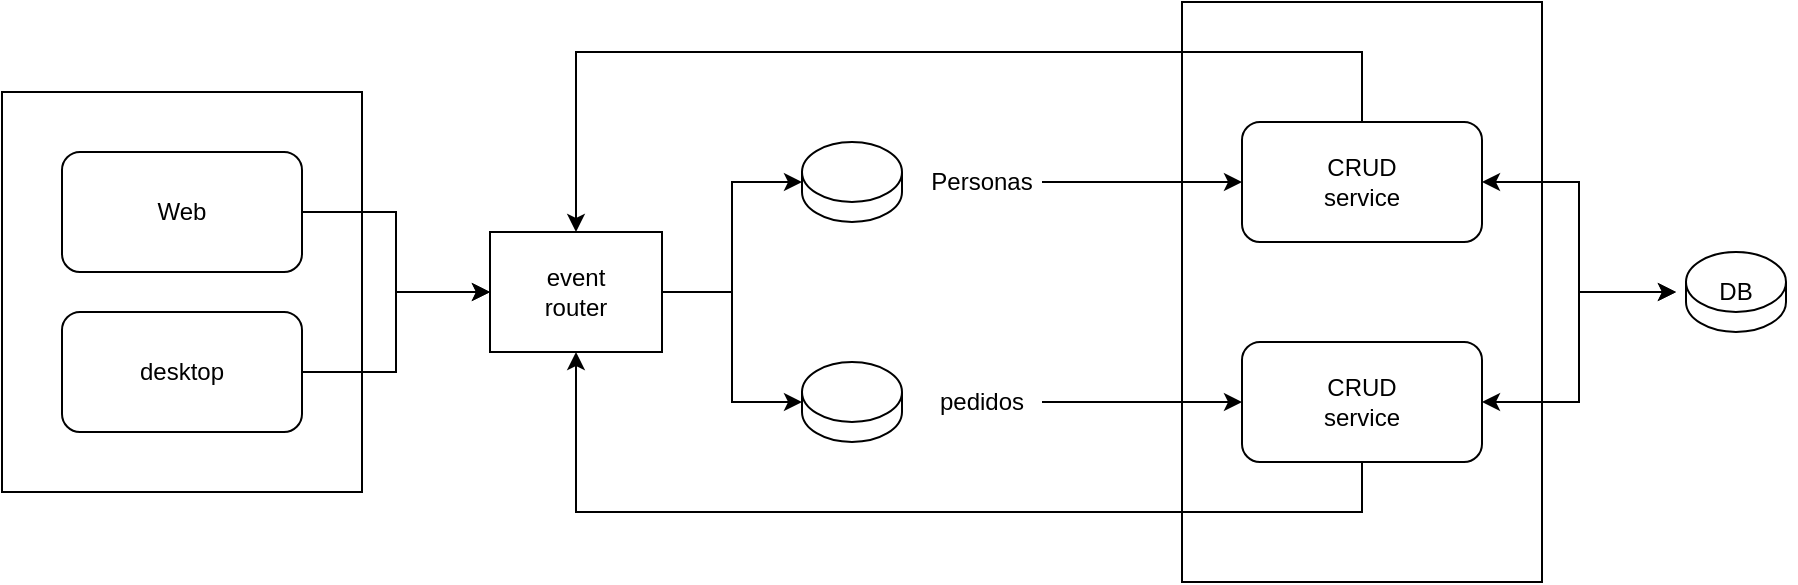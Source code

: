 <mxfile version="21.8.2" type="device">
  <diagram name="Página-1" id="QPfc8XHsK-Z7GaeQIMOa">
    <mxGraphModel dx="1050" dy="542" grid="1" gridSize="10" guides="1" tooltips="1" connect="1" arrows="1" fold="1" page="1" pageScale="1" pageWidth="827" pageHeight="1169" math="0" shadow="0">
      <root>
        <mxCell id="0" />
        <mxCell id="1" parent="0" />
        <mxCell id="018eueQMFiQzFAUqjAHk-25" value="" style="rounded=0;whiteSpace=wrap;html=1;" vertex="1" parent="1">
          <mxGeometry x="640" y="95" width="180" height="290" as="geometry" />
        </mxCell>
        <mxCell id="018eueQMFiQzFAUqjAHk-1" value="" style="rounded=0;whiteSpace=wrap;html=1;" vertex="1" parent="1">
          <mxGeometry x="50" y="140" width="180" height="200" as="geometry" />
        </mxCell>
        <mxCell id="018eueQMFiQzFAUqjAHk-8" style="edgeStyle=orthogonalEdgeStyle;rounded=0;orthogonalLoop=1;jettySize=auto;html=1;entryX=0;entryY=0.5;entryDx=0;entryDy=0;" edge="1" parent="1" source="018eueQMFiQzFAUqjAHk-3" target="018eueQMFiQzFAUqjAHk-6">
          <mxGeometry relative="1" as="geometry" />
        </mxCell>
        <mxCell id="018eueQMFiQzFAUqjAHk-3" value="Web" style="rounded=1;whiteSpace=wrap;html=1;" vertex="1" parent="1">
          <mxGeometry x="80" y="170" width="120" height="60" as="geometry" />
        </mxCell>
        <mxCell id="018eueQMFiQzFAUqjAHk-9" style="edgeStyle=orthogonalEdgeStyle;rounded=0;orthogonalLoop=1;jettySize=auto;html=1;entryX=0;entryY=0.5;entryDx=0;entryDy=0;" edge="1" parent="1" source="018eueQMFiQzFAUqjAHk-4" target="018eueQMFiQzFAUqjAHk-6">
          <mxGeometry relative="1" as="geometry" />
        </mxCell>
        <mxCell id="018eueQMFiQzFAUqjAHk-4" value="desktop" style="rounded=1;whiteSpace=wrap;html=1;" vertex="1" parent="1">
          <mxGeometry x="80" y="250" width="120" height="60" as="geometry" />
        </mxCell>
        <mxCell id="018eueQMFiQzFAUqjAHk-6" value="event&lt;br&gt;router" style="rounded=0;whiteSpace=wrap;html=1;" vertex="1" parent="1">
          <mxGeometry x="294" y="210" width="86" height="60" as="geometry" />
        </mxCell>
        <mxCell id="018eueQMFiQzFAUqjAHk-11" value="" style="shape=cylinder3;whiteSpace=wrap;html=1;boundedLbl=1;backgroundOutline=1;size=15;" vertex="1" parent="1">
          <mxGeometry x="450" y="165" width="50" height="40" as="geometry" />
        </mxCell>
        <mxCell id="018eueQMFiQzFAUqjAHk-27" style="edgeStyle=orthogonalEdgeStyle;rounded=0;orthogonalLoop=1;jettySize=auto;html=1;entryX=0;entryY=0.5;entryDx=0;entryDy=0;" edge="1" parent="1" source="018eueQMFiQzFAUqjAHk-12" target="018eueQMFiQzFAUqjAHk-17">
          <mxGeometry relative="1" as="geometry" />
        </mxCell>
        <mxCell id="018eueQMFiQzFAUqjAHk-12" value="Personas" style="text;html=1;strokeColor=none;fillColor=none;align=center;verticalAlign=middle;whiteSpace=wrap;rounded=0;" vertex="1" parent="1">
          <mxGeometry x="510" y="170" width="60" height="30" as="geometry" />
        </mxCell>
        <mxCell id="018eueQMFiQzFAUqjAHk-13" value="" style="shape=cylinder3;whiteSpace=wrap;html=1;boundedLbl=1;backgroundOutline=1;size=15;" vertex="1" parent="1">
          <mxGeometry x="450" y="275" width="50" height="40" as="geometry" />
        </mxCell>
        <mxCell id="018eueQMFiQzFAUqjAHk-28" style="edgeStyle=orthogonalEdgeStyle;rounded=0;orthogonalLoop=1;jettySize=auto;html=1;entryX=0;entryY=0.5;entryDx=0;entryDy=0;" edge="1" parent="1" source="018eueQMFiQzFAUqjAHk-14" target="018eueQMFiQzFAUqjAHk-18">
          <mxGeometry relative="1" as="geometry" />
        </mxCell>
        <mxCell id="018eueQMFiQzFAUqjAHk-14" value="pedidos" style="text;html=1;strokeColor=none;fillColor=none;align=center;verticalAlign=middle;whiteSpace=wrap;rounded=0;" vertex="1" parent="1">
          <mxGeometry x="510" y="280" width="60" height="30" as="geometry" />
        </mxCell>
        <mxCell id="018eueQMFiQzFAUqjAHk-15" style="edgeStyle=orthogonalEdgeStyle;rounded=0;orthogonalLoop=1;jettySize=auto;html=1;entryX=0;entryY=0.5;entryDx=0;entryDy=0;entryPerimeter=0;" edge="1" parent="1" source="018eueQMFiQzFAUqjAHk-6" target="018eueQMFiQzFAUqjAHk-11">
          <mxGeometry relative="1" as="geometry" />
        </mxCell>
        <mxCell id="018eueQMFiQzFAUqjAHk-16" style="edgeStyle=orthogonalEdgeStyle;rounded=0;orthogonalLoop=1;jettySize=auto;html=1;entryX=0;entryY=0.5;entryDx=0;entryDy=0;entryPerimeter=0;" edge="1" parent="1" source="018eueQMFiQzFAUqjAHk-6" target="018eueQMFiQzFAUqjAHk-13">
          <mxGeometry relative="1" as="geometry" />
        </mxCell>
        <mxCell id="018eueQMFiQzFAUqjAHk-19" style="edgeStyle=orthogonalEdgeStyle;rounded=0;orthogonalLoop=1;jettySize=auto;html=1;entryX=0.5;entryY=0;entryDx=0;entryDy=0;" edge="1" parent="1" source="018eueQMFiQzFAUqjAHk-17" target="018eueQMFiQzFAUqjAHk-6">
          <mxGeometry relative="1" as="geometry">
            <Array as="points">
              <mxPoint x="730" y="120" />
              <mxPoint x="337" y="120" />
            </Array>
          </mxGeometry>
        </mxCell>
        <mxCell id="018eueQMFiQzFAUqjAHk-23" style="edgeStyle=orthogonalEdgeStyle;rounded=0;orthogonalLoop=1;jettySize=auto;html=1;entryX=0;entryY=0.5;entryDx=0;entryDy=0;startArrow=classic;startFill=1;" edge="1" parent="1" source="018eueQMFiQzFAUqjAHk-17" target="018eueQMFiQzFAUqjAHk-22">
          <mxGeometry relative="1" as="geometry" />
        </mxCell>
        <mxCell id="018eueQMFiQzFAUqjAHk-17" value="CRUD &lt;br&gt;service" style="rounded=1;whiteSpace=wrap;html=1;" vertex="1" parent="1">
          <mxGeometry x="670" y="155" width="120" height="60" as="geometry" />
        </mxCell>
        <mxCell id="018eueQMFiQzFAUqjAHk-20" style="edgeStyle=orthogonalEdgeStyle;rounded=0;orthogonalLoop=1;jettySize=auto;html=1;entryX=0.5;entryY=1;entryDx=0;entryDy=0;" edge="1" parent="1" source="018eueQMFiQzFAUqjAHk-18" target="018eueQMFiQzFAUqjAHk-6">
          <mxGeometry relative="1" as="geometry">
            <Array as="points">
              <mxPoint x="730" y="350" />
              <mxPoint x="337" y="350" />
            </Array>
          </mxGeometry>
        </mxCell>
        <mxCell id="018eueQMFiQzFAUqjAHk-24" style="edgeStyle=orthogonalEdgeStyle;rounded=0;orthogonalLoop=1;jettySize=auto;html=1;entryX=0;entryY=0.5;entryDx=0;entryDy=0;startArrow=classic;startFill=1;" edge="1" parent="1" source="018eueQMFiQzFAUqjAHk-18" target="018eueQMFiQzFAUqjAHk-22">
          <mxGeometry relative="1" as="geometry" />
        </mxCell>
        <mxCell id="018eueQMFiQzFAUqjAHk-18" value="CRUD &lt;br&gt;service" style="rounded=1;whiteSpace=wrap;html=1;" vertex="1" parent="1">
          <mxGeometry x="670" y="265" width="120" height="60" as="geometry" />
        </mxCell>
        <mxCell id="018eueQMFiQzFAUqjAHk-21" value="" style="shape=cylinder3;whiteSpace=wrap;html=1;boundedLbl=1;backgroundOutline=1;size=15;" vertex="1" parent="1">
          <mxGeometry x="892" y="220" width="50" height="40" as="geometry" />
        </mxCell>
        <mxCell id="018eueQMFiQzFAUqjAHk-22" value="DB" style="text;html=1;strokeColor=none;fillColor=none;align=center;verticalAlign=middle;whiteSpace=wrap;rounded=0;" vertex="1" parent="1">
          <mxGeometry x="887" y="225" width="60" height="30" as="geometry" />
        </mxCell>
      </root>
    </mxGraphModel>
  </diagram>
</mxfile>
